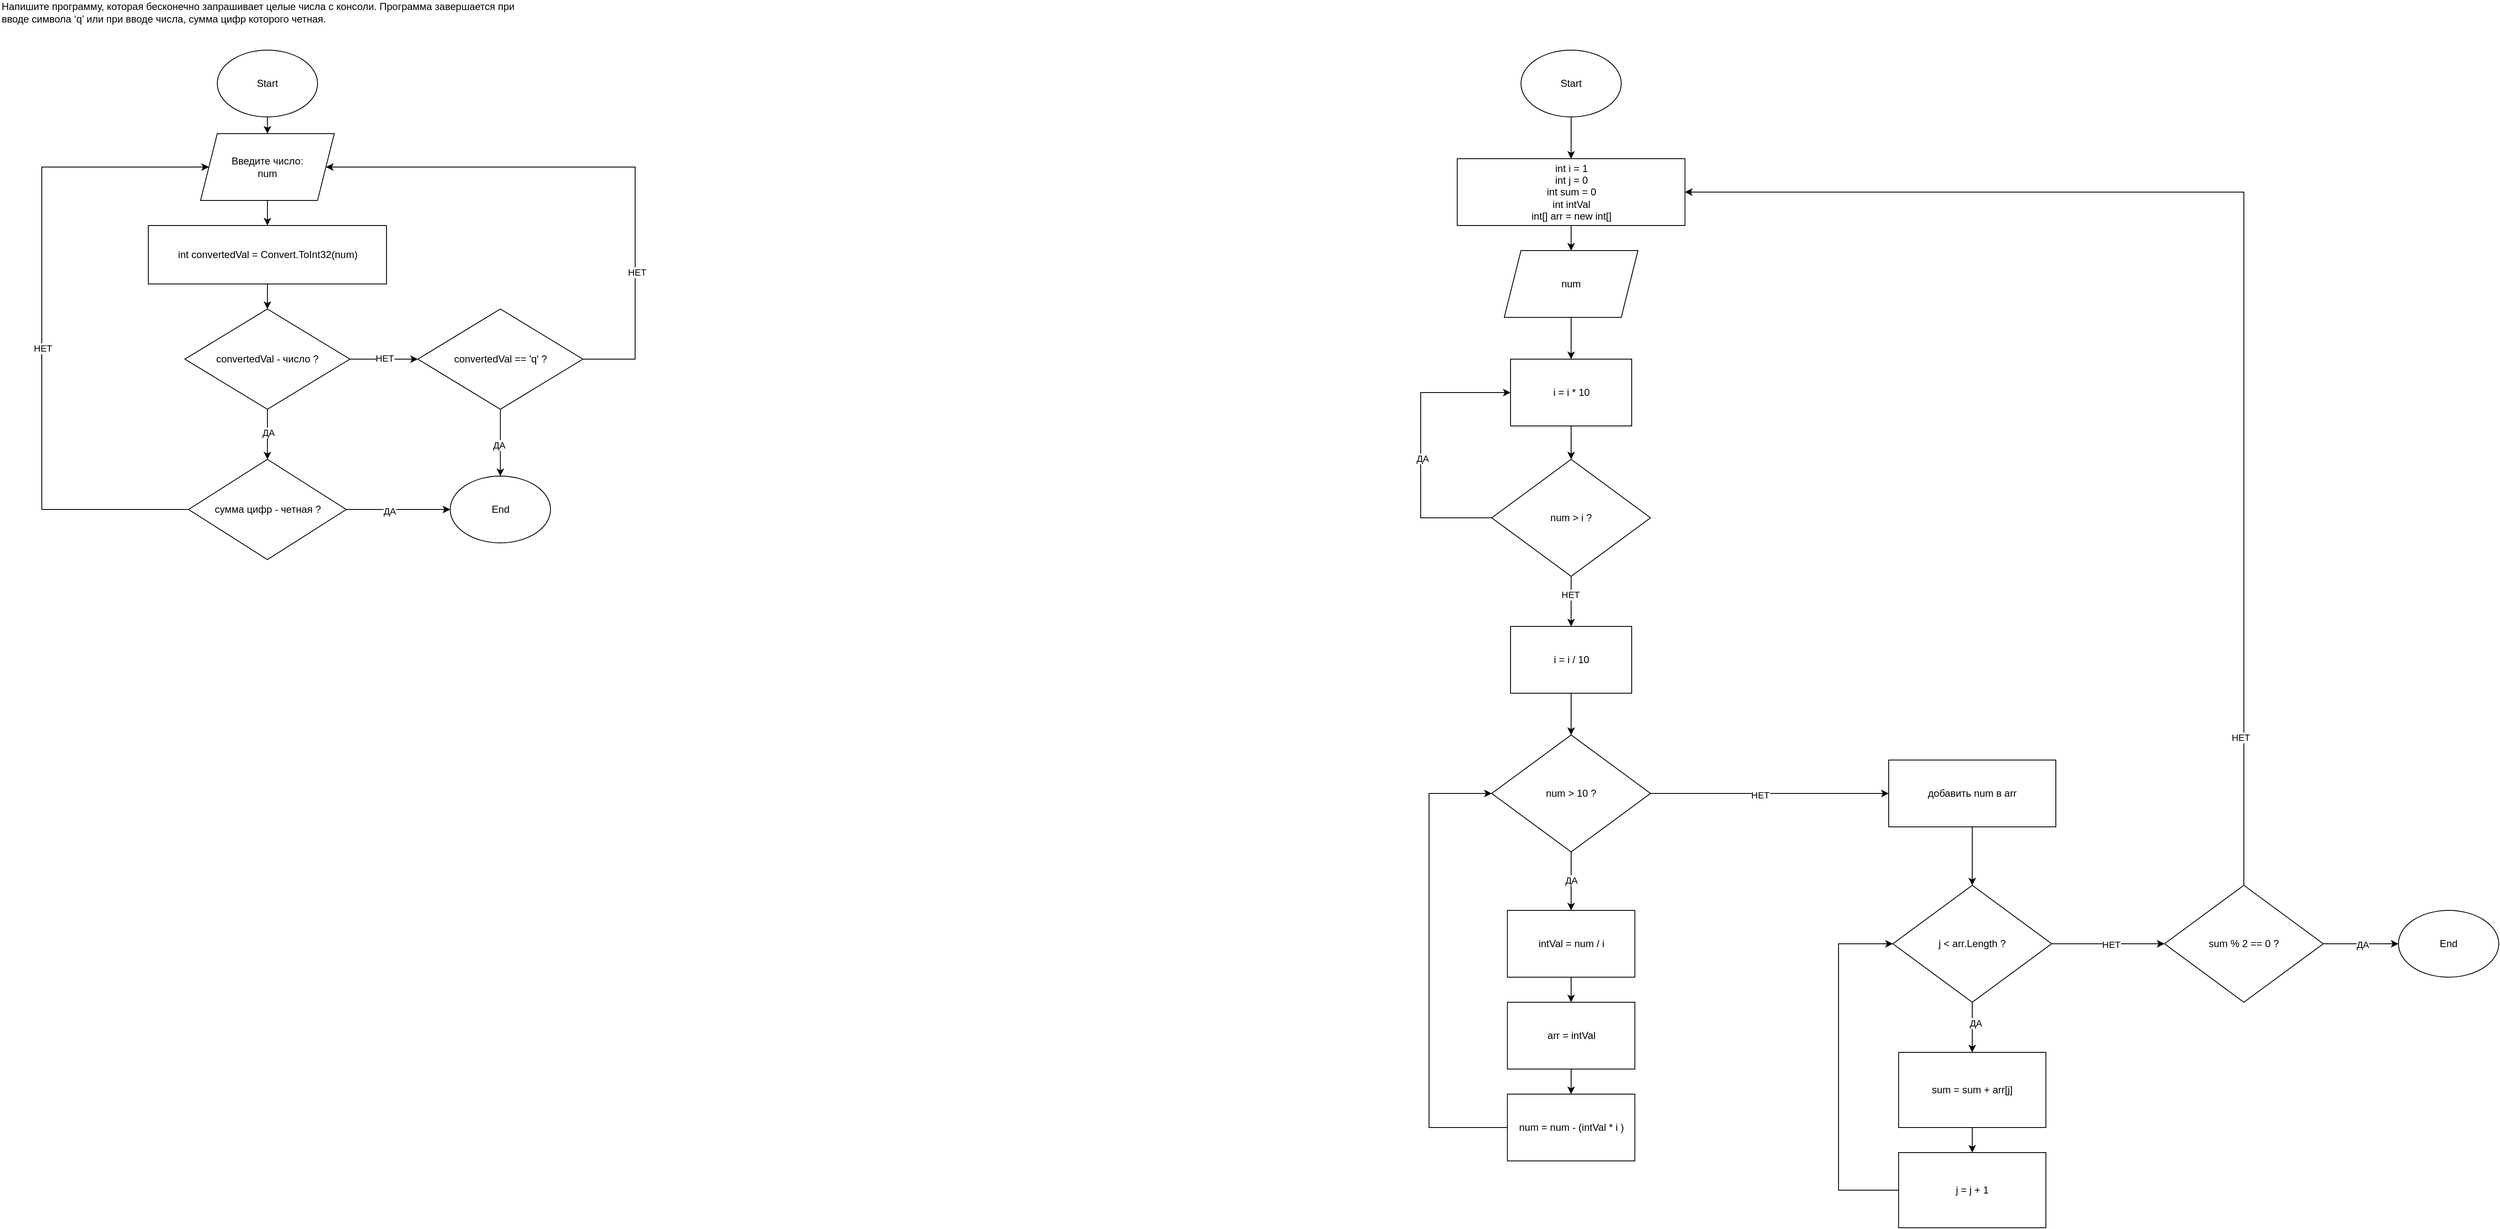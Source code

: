<mxfile version="24.0.0" type="device">
  <diagram name="Page-1" id="QXka5FE-FyXiF2F8H_tM">
    <mxGraphModel dx="4097" dy="2206" grid="1" gridSize="10" guides="1" tooltips="1" connect="1" arrows="1" fold="1" page="1" pageScale="1" pageWidth="850" pageHeight="1100" math="0" shadow="0">
      <root>
        <mxCell id="0" />
        <mxCell id="1" parent="0" />
        <mxCell id="CanKQbwPebpVtMm_e2v4-1" value="Напишите программу, которая бесконечно запрашивает целые числа с консоли. Программа завершается при вводе символа ‘q’ или при вводе числа, сумма цифр которого четная." style="text;html=1;align=left;verticalAlign=middle;whiteSpace=wrap;rounded=0;" vertex="1" parent="1">
          <mxGeometry x="40" y="10" width="640" height="30" as="geometry" />
        </mxCell>
        <mxCell id="CanKQbwPebpVtMm_e2v4-4" style="edgeStyle=orthogonalEdgeStyle;rounded=0;orthogonalLoop=1;jettySize=auto;html=1;exitX=0.5;exitY=1;exitDx=0;exitDy=0;entryX=0.5;entryY=0;entryDx=0;entryDy=0;" edge="1" parent="1" source="CanKQbwPebpVtMm_e2v4-2" target="CanKQbwPebpVtMm_e2v4-3">
          <mxGeometry relative="1" as="geometry" />
        </mxCell>
        <mxCell id="CanKQbwPebpVtMm_e2v4-2" value="Start" style="ellipse;whiteSpace=wrap;html=1;" vertex="1" parent="1">
          <mxGeometry x="300" y="70" width="120" height="80" as="geometry" />
        </mxCell>
        <mxCell id="CanKQbwPebpVtMm_e2v4-7" style="edgeStyle=orthogonalEdgeStyle;rounded=0;orthogonalLoop=1;jettySize=auto;html=1;exitX=0.5;exitY=1;exitDx=0;exitDy=0;entryX=0.5;entryY=0;entryDx=0;entryDy=0;" edge="1" parent="1" source="CanKQbwPebpVtMm_e2v4-3" target="CanKQbwPebpVtMm_e2v4-6">
          <mxGeometry relative="1" as="geometry" />
        </mxCell>
        <mxCell id="CanKQbwPebpVtMm_e2v4-3" value="Введите число: &lt;br&gt;num" style="shape=parallelogram;perimeter=parallelogramPerimeter;whiteSpace=wrap;html=1;fixedSize=1;" vertex="1" parent="1">
          <mxGeometry x="280" y="170" width="160" height="80" as="geometry" />
        </mxCell>
        <mxCell id="CanKQbwPebpVtMm_e2v4-10" style="edgeStyle=orthogonalEdgeStyle;rounded=0;orthogonalLoop=1;jettySize=auto;html=1;exitX=0.5;exitY=1;exitDx=0;exitDy=0;entryX=0.5;entryY=0;entryDx=0;entryDy=0;" edge="1" parent="1" source="CanKQbwPebpVtMm_e2v4-5" target="CanKQbwPebpVtMm_e2v4-9">
          <mxGeometry relative="1" as="geometry" />
        </mxCell>
        <mxCell id="CanKQbwPebpVtMm_e2v4-11" value="ДА" style="edgeLabel;html=1;align=center;verticalAlign=middle;resizable=0;points=[];" vertex="1" connectable="0" parent="CanKQbwPebpVtMm_e2v4-10">
          <mxGeometry x="-0.09" y="1" relative="1" as="geometry">
            <mxPoint as="offset" />
          </mxGeometry>
        </mxCell>
        <mxCell id="CanKQbwPebpVtMm_e2v4-13" style="edgeStyle=orthogonalEdgeStyle;rounded=0;orthogonalLoop=1;jettySize=auto;html=1;exitX=1;exitY=0.5;exitDx=0;exitDy=0;" edge="1" parent="1" source="CanKQbwPebpVtMm_e2v4-5" target="CanKQbwPebpVtMm_e2v4-12">
          <mxGeometry relative="1" as="geometry" />
        </mxCell>
        <mxCell id="CanKQbwPebpVtMm_e2v4-14" value="НЕТ" style="edgeLabel;html=1;align=center;verticalAlign=middle;resizable=0;points=[];" vertex="1" connectable="0" parent="CanKQbwPebpVtMm_e2v4-13">
          <mxGeometry x="0.015" y="1" relative="1" as="geometry">
            <mxPoint as="offset" />
          </mxGeometry>
        </mxCell>
        <mxCell id="CanKQbwPebpVtMm_e2v4-5" value="convertedVal - число ?" style="rhombus;whiteSpace=wrap;html=1;" vertex="1" parent="1">
          <mxGeometry x="261.25" y="380" width="197.5" height="120" as="geometry" />
        </mxCell>
        <mxCell id="CanKQbwPebpVtMm_e2v4-8" style="edgeStyle=orthogonalEdgeStyle;rounded=0;orthogonalLoop=1;jettySize=auto;html=1;exitX=0.5;exitY=1;exitDx=0;exitDy=0;entryX=0.5;entryY=0;entryDx=0;entryDy=0;" edge="1" parent="1" source="CanKQbwPebpVtMm_e2v4-6" target="CanKQbwPebpVtMm_e2v4-5">
          <mxGeometry relative="1" as="geometry" />
        </mxCell>
        <mxCell id="CanKQbwPebpVtMm_e2v4-6" value="int convertedVal = Convert.ToInt32(num)" style="rounded=0;whiteSpace=wrap;html=1;" vertex="1" parent="1">
          <mxGeometry x="217.5" y="280" width="285" height="70" as="geometry" />
        </mxCell>
        <mxCell id="CanKQbwPebpVtMm_e2v4-18" style="edgeStyle=orthogonalEdgeStyle;rounded=0;orthogonalLoop=1;jettySize=auto;html=1;exitX=1;exitY=0.5;exitDx=0;exitDy=0;entryX=0;entryY=0.5;entryDx=0;entryDy=0;" edge="1" parent="1" source="CanKQbwPebpVtMm_e2v4-9" target="CanKQbwPebpVtMm_e2v4-16">
          <mxGeometry relative="1" as="geometry" />
        </mxCell>
        <mxCell id="CanKQbwPebpVtMm_e2v4-20" value="ДА" style="edgeLabel;html=1;align=center;verticalAlign=middle;resizable=0;points=[];" vertex="1" connectable="0" parent="CanKQbwPebpVtMm_e2v4-18">
          <mxGeometry x="-0.178" y="-2" relative="1" as="geometry">
            <mxPoint as="offset" />
          </mxGeometry>
        </mxCell>
        <mxCell id="CanKQbwPebpVtMm_e2v4-26" style="edgeStyle=orthogonalEdgeStyle;rounded=0;orthogonalLoop=1;jettySize=auto;html=1;exitX=0;exitY=0.5;exitDx=0;exitDy=0;entryX=0;entryY=0.5;entryDx=0;entryDy=0;" edge="1" parent="1" source="CanKQbwPebpVtMm_e2v4-9" target="CanKQbwPebpVtMm_e2v4-3">
          <mxGeometry relative="1" as="geometry">
            <Array as="points">
              <mxPoint x="90" y="620" />
              <mxPoint x="90" y="210" />
            </Array>
          </mxGeometry>
        </mxCell>
        <mxCell id="CanKQbwPebpVtMm_e2v4-27" value="НЕТ" style="edgeLabel;html=1;align=center;verticalAlign=middle;resizable=0;points=[];" vertex="1" connectable="0" parent="CanKQbwPebpVtMm_e2v4-26">
          <mxGeometry x="-0.062" y="-1" relative="1" as="geometry">
            <mxPoint as="offset" />
          </mxGeometry>
        </mxCell>
        <mxCell id="CanKQbwPebpVtMm_e2v4-9" value="сумма цифр - четная ?" style="rhombus;whiteSpace=wrap;html=1;" vertex="1" parent="1">
          <mxGeometry x="265.62" y="560" width="188.75" height="120" as="geometry" />
        </mxCell>
        <mxCell id="CanKQbwPebpVtMm_e2v4-17" style="edgeStyle=orthogonalEdgeStyle;rounded=0;orthogonalLoop=1;jettySize=auto;html=1;exitX=0.5;exitY=1;exitDx=0;exitDy=0;entryX=0.5;entryY=0;entryDx=0;entryDy=0;" edge="1" parent="1" source="CanKQbwPebpVtMm_e2v4-12" target="CanKQbwPebpVtMm_e2v4-16">
          <mxGeometry relative="1" as="geometry" />
        </mxCell>
        <mxCell id="CanKQbwPebpVtMm_e2v4-19" value="ДА" style="edgeLabel;html=1;align=center;verticalAlign=middle;resizable=0;points=[];" vertex="1" connectable="0" parent="CanKQbwPebpVtMm_e2v4-17">
          <mxGeometry x="0.079" y="-2" relative="1" as="geometry">
            <mxPoint as="offset" />
          </mxGeometry>
        </mxCell>
        <mxCell id="CanKQbwPebpVtMm_e2v4-23" style="edgeStyle=orthogonalEdgeStyle;rounded=0;orthogonalLoop=1;jettySize=auto;html=1;exitX=1;exitY=0.5;exitDx=0;exitDy=0;entryX=1;entryY=0.5;entryDx=0;entryDy=0;" edge="1" parent="1" source="CanKQbwPebpVtMm_e2v4-12" target="CanKQbwPebpVtMm_e2v4-3">
          <mxGeometry relative="1" as="geometry">
            <Array as="points">
              <mxPoint x="800" y="440" />
              <mxPoint x="800" y="210" />
            </Array>
          </mxGeometry>
        </mxCell>
        <mxCell id="CanKQbwPebpVtMm_e2v4-25" value="НЕТ" style="edgeLabel;html=1;align=center;verticalAlign=middle;resizable=0;points=[];" vertex="1" connectable="0" parent="CanKQbwPebpVtMm_e2v4-23">
          <mxGeometry x="-0.498" y="-2" relative="1" as="geometry">
            <mxPoint as="offset" />
          </mxGeometry>
        </mxCell>
        <mxCell id="CanKQbwPebpVtMm_e2v4-12" value="convertedVal == &#39;q&#39; ?" style="rhombus;whiteSpace=wrap;html=1;" vertex="1" parent="1">
          <mxGeometry x="540" y="380" width="197.5" height="120" as="geometry" />
        </mxCell>
        <mxCell id="CanKQbwPebpVtMm_e2v4-16" value="End" style="ellipse;whiteSpace=wrap;html=1;" vertex="1" parent="1">
          <mxGeometry x="578.75" y="580" width="120" height="80" as="geometry" />
        </mxCell>
        <mxCell id="CanKQbwPebpVtMm_e2v4-32" style="edgeStyle=orthogonalEdgeStyle;rounded=0;orthogonalLoop=1;jettySize=auto;html=1;exitX=0.5;exitY=1;exitDx=0;exitDy=0;entryX=0.5;entryY=0;entryDx=0;entryDy=0;" edge="1" parent="1" source="CanKQbwPebpVtMm_e2v4-28" target="CanKQbwPebpVtMm_e2v4-31">
          <mxGeometry relative="1" as="geometry" />
        </mxCell>
        <mxCell id="CanKQbwPebpVtMm_e2v4-28" value="Start" style="ellipse;whiteSpace=wrap;html=1;" vertex="1" parent="1">
          <mxGeometry x="1860" y="70" width="120" height="80" as="geometry" />
        </mxCell>
        <mxCell id="CanKQbwPebpVtMm_e2v4-37" style="edgeStyle=orthogonalEdgeStyle;rounded=0;orthogonalLoop=1;jettySize=auto;html=1;exitX=0.5;exitY=1;exitDx=0;exitDy=0;entryX=0.5;entryY=0;entryDx=0;entryDy=0;" edge="1" parent="1" source="CanKQbwPebpVtMm_e2v4-29" target="CanKQbwPebpVtMm_e2v4-36">
          <mxGeometry relative="1" as="geometry" />
        </mxCell>
        <mxCell id="CanKQbwPebpVtMm_e2v4-29" value="num" style="shape=parallelogram;perimeter=parallelogramPerimeter;whiteSpace=wrap;html=1;fixedSize=1;" vertex="1" parent="1">
          <mxGeometry x="1840" y="310" width="160" height="80" as="geometry" />
        </mxCell>
        <mxCell id="CanKQbwPebpVtMm_e2v4-33" style="edgeStyle=orthogonalEdgeStyle;rounded=0;orthogonalLoop=1;jettySize=auto;html=1;exitX=0.5;exitY=1;exitDx=0;exitDy=0;entryX=0.5;entryY=0;entryDx=0;entryDy=0;" edge="1" parent="1" source="CanKQbwPebpVtMm_e2v4-31" target="CanKQbwPebpVtMm_e2v4-29">
          <mxGeometry relative="1" as="geometry" />
        </mxCell>
        <mxCell id="CanKQbwPebpVtMm_e2v4-31" value="int i = 1&lt;br&gt;int j = 0&lt;br&gt;int sum = 0&lt;br&gt;int intVal&lt;br&gt;int[] arr = new int[]" style="rounded=0;whiteSpace=wrap;html=1;" vertex="1" parent="1">
          <mxGeometry x="1783.75" y="200" width="272.5" height="80" as="geometry" />
        </mxCell>
        <mxCell id="CanKQbwPebpVtMm_e2v4-39" style="edgeStyle=orthogonalEdgeStyle;rounded=0;orthogonalLoop=1;jettySize=auto;html=1;exitX=0;exitY=0.5;exitDx=0;exitDy=0;entryX=0;entryY=0.5;entryDx=0;entryDy=0;" edge="1" parent="1" source="CanKQbwPebpVtMm_e2v4-34" target="CanKQbwPebpVtMm_e2v4-36">
          <mxGeometry relative="1" as="geometry">
            <Array as="points">
              <mxPoint x="1740" y="630" />
              <mxPoint x="1740" y="480" />
            </Array>
          </mxGeometry>
        </mxCell>
        <mxCell id="CanKQbwPebpVtMm_e2v4-40" value="ДА" style="edgeLabel;html=1;align=center;verticalAlign=middle;resizable=0;points=[];" vertex="1" connectable="0" parent="CanKQbwPebpVtMm_e2v4-39">
          <mxGeometry x="-0.087" y="-2" relative="1" as="geometry">
            <mxPoint as="offset" />
          </mxGeometry>
        </mxCell>
        <mxCell id="CanKQbwPebpVtMm_e2v4-42" style="edgeStyle=orthogonalEdgeStyle;rounded=0;orthogonalLoop=1;jettySize=auto;html=1;exitX=0.5;exitY=1;exitDx=0;exitDy=0;entryX=0.5;entryY=0;entryDx=0;entryDy=0;" edge="1" parent="1" source="CanKQbwPebpVtMm_e2v4-34" target="CanKQbwPebpVtMm_e2v4-41">
          <mxGeometry relative="1" as="geometry" />
        </mxCell>
        <mxCell id="CanKQbwPebpVtMm_e2v4-74" value="НЕТ" style="edgeLabel;html=1;align=center;verticalAlign=middle;resizable=0;points=[];" vertex="1" connectable="0" parent="CanKQbwPebpVtMm_e2v4-42">
          <mxGeometry x="-0.267" y="-1" relative="1" as="geometry">
            <mxPoint as="offset" />
          </mxGeometry>
        </mxCell>
        <mxCell id="CanKQbwPebpVtMm_e2v4-34" value="num &amp;gt; i ?" style="rhombus;whiteSpace=wrap;html=1;" vertex="1" parent="1">
          <mxGeometry x="1825" y="560" width="190" height="140" as="geometry" />
        </mxCell>
        <mxCell id="CanKQbwPebpVtMm_e2v4-38" style="edgeStyle=orthogonalEdgeStyle;rounded=0;orthogonalLoop=1;jettySize=auto;html=1;exitX=0.5;exitY=1;exitDx=0;exitDy=0;entryX=0.5;entryY=0;entryDx=0;entryDy=0;" edge="1" parent="1" source="CanKQbwPebpVtMm_e2v4-36" target="CanKQbwPebpVtMm_e2v4-34">
          <mxGeometry relative="1" as="geometry" />
        </mxCell>
        <mxCell id="CanKQbwPebpVtMm_e2v4-36" value="i = i * 10" style="rounded=0;whiteSpace=wrap;html=1;" vertex="1" parent="1">
          <mxGeometry x="1847.5" y="440" width="145" height="80" as="geometry" />
        </mxCell>
        <mxCell id="CanKQbwPebpVtMm_e2v4-48" style="edgeStyle=orthogonalEdgeStyle;rounded=0;orthogonalLoop=1;jettySize=auto;html=1;exitX=0.5;exitY=1;exitDx=0;exitDy=0;entryX=0.5;entryY=0;entryDx=0;entryDy=0;" edge="1" parent="1" source="CanKQbwPebpVtMm_e2v4-41" target="CanKQbwPebpVtMm_e2v4-47">
          <mxGeometry relative="1" as="geometry" />
        </mxCell>
        <mxCell id="CanKQbwPebpVtMm_e2v4-41" value="i = i / 10" style="rounded=0;whiteSpace=wrap;html=1;" vertex="1" parent="1">
          <mxGeometry x="1847.5" y="760" width="145" height="80" as="geometry" />
        </mxCell>
        <mxCell id="CanKQbwPebpVtMm_e2v4-51" style="edgeStyle=orthogonalEdgeStyle;rounded=0;orthogonalLoop=1;jettySize=auto;html=1;exitX=0.5;exitY=1;exitDx=0;exitDy=0;entryX=0.5;entryY=0;entryDx=0;entryDy=0;" edge="1" parent="1" source="CanKQbwPebpVtMm_e2v4-43" target="CanKQbwPebpVtMm_e2v4-46">
          <mxGeometry relative="1" as="geometry" />
        </mxCell>
        <mxCell id="CanKQbwPebpVtMm_e2v4-43" value="intVal = num / i" style="rounded=0;whiteSpace=wrap;html=1;" vertex="1" parent="1">
          <mxGeometry x="1843.75" y="1100" width="152.5" height="80" as="geometry" />
        </mxCell>
        <mxCell id="CanKQbwPebpVtMm_e2v4-53" style="edgeStyle=orthogonalEdgeStyle;rounded=0;orthogonalLoop=1;jettySize=auto;html=1;exitX=0;exitY=0.5;exitDx=0;exitDy=0;entryX=0;entryY=0.5;entryDx=0;entryDy=0;" edge="1" parent="1" source="CanKQbwPebpVtMm_e2v4-44" target="CanKQbwPebpVtMm_e2v4-47">
          <mxGeometry relative="1" as="geometry">
            <Array as="points">
              <mxPoint x="1750" y="1360" />
              <mxPoint x="1750" y="960" />
            </Array>
          </mxGeometry>
        </mxCell>
        <mxCell id="CanKQbwPebpVtMm_e2v4-44" value="num = num - (intVal * i )" style="rounded=0;whiteSpace=wrap;html=1;" vertex="1" parent="1">
          <mxGeometry x="1843.75" y="1320" width="152.5" height="80" as="geometry" />
        </mxCell>
        <mxCell id="CanKQbwPebpVtMm_e2v4-52" style="edgeStyle=orthogonalEdgeStyle;rounded=0;orthogonalLoop=1;jettySize=auto;html=1;exitX=0.5;exitY=1;exitDx=0;exitDy=0;entryX=0.5;entryY=0;entryDx=0;entryDy=0;" edge="1" parent="1" source="CanKQbwPebpVtMm_e2v4-46" target="CanKQbwPebpVtMm_e2v4-44">
          <mxGeometry relative="1" as="geometry" />
        </mxCell>
        <mxCell id="CanKQbwPebpVtMm_e2v4-46" value="arr = intVal" style="rounded=0;whiteSpace=wrap;html=1;" vertex="1" parent="1">
          <mxGeometry x="1843.75" y="1210" width="152.5" height="80" as="geometry" />
        </mxCell>
        <mxCell id="CanKQbwPebpVtMm_e2v4-49" style="edgeStyle=orthogonalEdgeStyle;rounded=0;orthogonalLoop=1;jettySize=auto;html=1;exitX=0.5;exitY=1;exitDx=0;exitDy=0;entryX=0.5;entryY=0;entryDx=0;entryDy=0;" edge="1" parent="1" source="CanKQbwPebpVtMm_e2v4-47" target="CanKQbwPebpVtMm_e2v4-43">
          <mxGeometry relative="1" as="geometry" />
        </mxCell>
        <mxCell id="CanKQbwPebpVtMm_e2v4-50" value="ДА" style="edgeLabel;html=1;align=center;verticalAlign=middle;resizable=0;points=[];" vertex="1" connectable="0" parent="CanKQbwPebpVtMm_e2v4-49">
          <mxGeometry x="-0.038" relative="1" as="geometry">
            <mxPoint as="offset" />
          </mxGeometry>
        </mxCell>
        <mxCell id="CanKQbwPebpVtMm_e2v4-55" style="edgeStyle=orthogonalEdgeStyle;rounded=0;orthogonalLoop=1;jettySize=auto;html=1;exitX=1;exitY=0.5;exitDx=0;exitDy=0;entryX=0;entryY=0.5;entryDx=0;entryDy=0;" edge="1" parent="1" source="CanKQbwPebpVtMm_e2v4-47" target="CanKQbwPebpVtMm_e2v4-54">
          <mxGeometry relative="1" as="geometry" />
        </mxCell>
        <mxCell id="CanKQbwPebpVtMm_e2v4-56" value="НЕТ" style="edgeLabel;html=1;align=center;verticalAlign=middle;resizable=0;points=[];" vertex="1" connectable="0" parent="CanKQbwPebpVtMm_e2v4-55">
          <mxGeometry x="-0.079" y="-2" relative="1" as="geometry">
            <mxPoint as="offset" />
          </mxGeometry>
        </mxCell>
        <mxCell id="CanKQbwPebpVtMm_e2v4-47" value="num &amp;gt; 10 ?" style="rhombus;whiteSpace=wrap;html=1;" vertex="1" parent="1">
          <mxGeometry x="1825" y="890" width="190" height="140" as="geometry" />
        </mxCell>
        <mxCell id="CanKQbwPebpVtMm_e2v4-58" style="edgeStyle=orthogonalEdgeStyle;rounded=0;orthogonalLoop=1;jettySize=auto;html=1;exitX=0.5;exitY=1;exitDx=0;exitDy=0;entryX=0.5;entryY=0;entryDx=0;entryDy=0;" edge="1" parent="1" source="CanKQbwPebpVtMm_e2v4-54" target="CanKQbwPebpVtMm_e2v4-57">
          <mxGeometry relative="1" as="geometry" />
        </mxCell>
        <mxCell id="CanKQbwPebpVtMm_e2v4-54" value="добавить num в arr" style="rounded=0;whiteSpace=wrap;html=1;" vertex="1" parent="1">
          <mxGeometry x="2300" y="920" width="200" height="80" as="geometry" />
        </mxCell>
        <mxCell id="CanKQbwPebpVtMm_e2v4-60" style="edgeStyle=orthogonalEdgeStyle;rounded=0;orthogonalLoop=1;jettySize=auto;html=1;exitX=0.5;exitY=1;exitDx=0;exitDy=0;entryX=0.5;entryY=0;entryDx=0;entryDy=0;" edge="1" parent="1" source="CanKQbwPebpVtMm_e2v4-57" target="CanKQbwPebpVtMm_e2v4-59">
          <mxGeometry relative="1" as="geometry" />
        </mxCell>
        <mxCell id="CanKQbwPebpVtMm_e2v4-61" value="ДА" style="edgeLabel;html=1;align=center;verticalAlign=middle;resizable=0;points=[];" vertex="1" connectable="0" parent="CanKQbwPebpVtMm_e2v4-60">
          <mxGeometry x="-0.183" y="4" relative="1" as="geometry">
            <mxPoint as="offset" />
          </mxGeometry>
        </mxCell>
        <mxCell id="CanKQbwPebpVtMm_e2v4-67" style="edgeStyle=orthogonalEdgeStyle;rounded=0;orthogonalLoop=1;jettySize=auto;html=1;exitX=1;exitY=0.5;exitDx=0;exitDy=0;" edge="1" parent="1" source="CanKQbwPebpVtMm_e2v4-57" target="CanKQbwPebpVtMm_e2v4-65">
          <mxGeometry relative="1" as="geometry" />
        </mxCell>
        <mxCell id="CanKQbwPebpVtMm_e2v4-68" value="НЕТ" style="edgeLabel;html=1;align=center;verticalAlign=middle;resizable=0;points=[];" vertex="1" connectable="0" parent="CanKQbwPebpVtMm_e2v4-67">
          <mxGeometry x="0.049" y="-1" relative="1" as="geometry">
            <mxPoint as="offset" />
          </mxGeometry>
        </mxCell>
        <mxCell id="CanKQbwPebpVtMm_e2v4-57" value="j &amp;lt; arr.Length ?" style="rhombus;whiteSpace=wrap;html=1;" vertex="1" parent="1">
          <mxGeometry x="2305" y="1070" width="190" height="140" as="geometry" />
        </mxCell>
        <mxCell id="CanKQbwPebpVtMm_e2v4-63" style="edgeStyle=orthogonalEdgeStyle;rounded=0;orthogonalLoop=1;jettySize=auto;html=1;exitX=0.5;exitY=1;exitDx=0;exitDy=0;entryX=0.5;entryY=0;entryDx=0;entryDy=0;" edge="1" parent="1" source="CanKQbwPebpVtMm_e2v4-59" target="CanKQbwPebpVtMm_e2v4-62">
          <mxGeometry relative="1" as="geometry" />
        </mxCell>
        <mxCell id="CanKQbwPebpVtMm_e2v4-59" value="sum = sum + arr[j]" style="rounded=0;whiteSpace=wrap;html=1;" vertex="1" parent="1">
          <mxGeometry x="2311.88" y="1270" width="176.25" height="90" as="geometry" />
        </mxCell>
        <mxCell id="CanKQbwPebpVtMm_e2v4-64" style="edgeStyle=orthogonalEdgeStyle;rounded=0;orthogonalLoop=1;jettySize=auto;html=1;exitX=0;exitY=0.5;exitDx=0;exitDy=0;entryX=0;entryY=0.5;entryDx=0;entryDy=0;" edge="1" parent="1" source="CanKQbwPebpVtMm_e2v4-62" target="CanKQbwPebpVtMm_e2v4-57">
          <mxGeometry relative="1" as="geometry">
            <Array as="points">
              <mxPoint x="2240" y="1435" />
              <mxPoint x="2240" y="1140" />
            </Array>
          </mxGeometry>
        </mxCell>
        <mxCell id="CanKQbwPebpVtMm_e2v4-62" value="j = j + 1" style="rounded=0;whiteSpace=wrap;html=1;" vertex="1" parent="1">
          <mxGeometry x="2311.87" y="1390" width="176.25" height="90" as="geometry" />
        </mxCell>
        <mxCell id="CanKQbwPebpVtMm_e2v4-70" style="edgeStyle=orthogonalEdgeStyle;rounded=0;orthogonalLoop=1;jettySize=auto;html=1;exitX=1;exitY=0.5;exitDx=0;exitDy=0;entryX=0;entryY=0.5;entryDx=0;entryDy=0;" edge="1" parent="1" source="CanKQbwPebpVtMm_e2v4-65" target="CanKQbwPebpVtMm_e2v4-69">
          <mxGeometry relative="1" as="geometry" />
        </mxCell>
        <mxCell id="CanKQbwPebpVtMm_e2v4-71" value="ДА" style="edgeLabel;html=1;align=center;verticalAlign=middle;resizable=0;points=[];" vertex="1" connectable="0" parent="CanKQbwPebpVtMm_e2v4-70">
          <mxGeometry x="0.037" y="-1" relative="1" as="geometry">
            <mxPoint as="offset" />
          </mxGeometry>
        </mxCell>
        <mxCell id="CanKQbwPebpVtMm_e2v4-72" style="edgeStyle=orthogonalEdgeStyle;rounded=0;orthogonalLoop=1;jettySize=auto;html=1;exitX=0.5;exitY=0;exitDx=0;exitDy=0;entryX=1;entryY=0.5;entryDx=0;entryDy=0;" edge="1" parent="1" source="CanKQbwPebpVtMm_e2v4-65" target="CanKQbwPebpVtMm_e2v4-31">
          <mxGeometry relative="1" as="geometry" />
        </mxCell>
        <mxCell id="CanKQbwPebpVtMm_e2v4-73" value="НЕТ" style="edgeLabel;html=1;align=center;verticalAlign=middle;resizable=0;points=[];" vertex="1" connectable="0" parent="CanKQbwPebpVtMm_e2v4-72">
          <mxGeometry x="-0.763" y="4" relative="1" as="geometry">
            <mxPoint as="offset" />
          </mxGeometry>
        </mxCell>
        <mxCell id="CanKQbwPebpVtMm_e2v4-65" value="sum % 2 == 0 ?" style="rhombus;whiteSpace=wrap;html=1;" vertex="1" parent="1">
          <mxGeometry x="2630" y="1070" width="190" height="140" as="geometry" />
        </mxCell>
        <mxCell id="CanKQbwPebpVtMm_e2v4-69" value="End" style="ellipse;whiteSpace=wrap;html=1;" vertex="1" parent="1">
          <mxGeometry x="2910" y="1100" width="120" height="80" as="geometry" />
        </mxCell>
      </root>
    </mxGraphModel>
  </diagram>
</mxfile>
